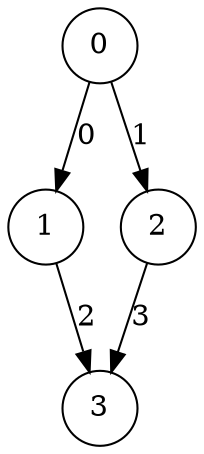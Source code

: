 digraph G {
node [shape=circle];
size="4.0,6.5";
	"0" -> "1" [label="0" pos ="0,0!"];
	"1" -> "3" [label="2"];
	"0" -> "2" [label="1"];	
	"2" -> "3" [label="3"];

}
